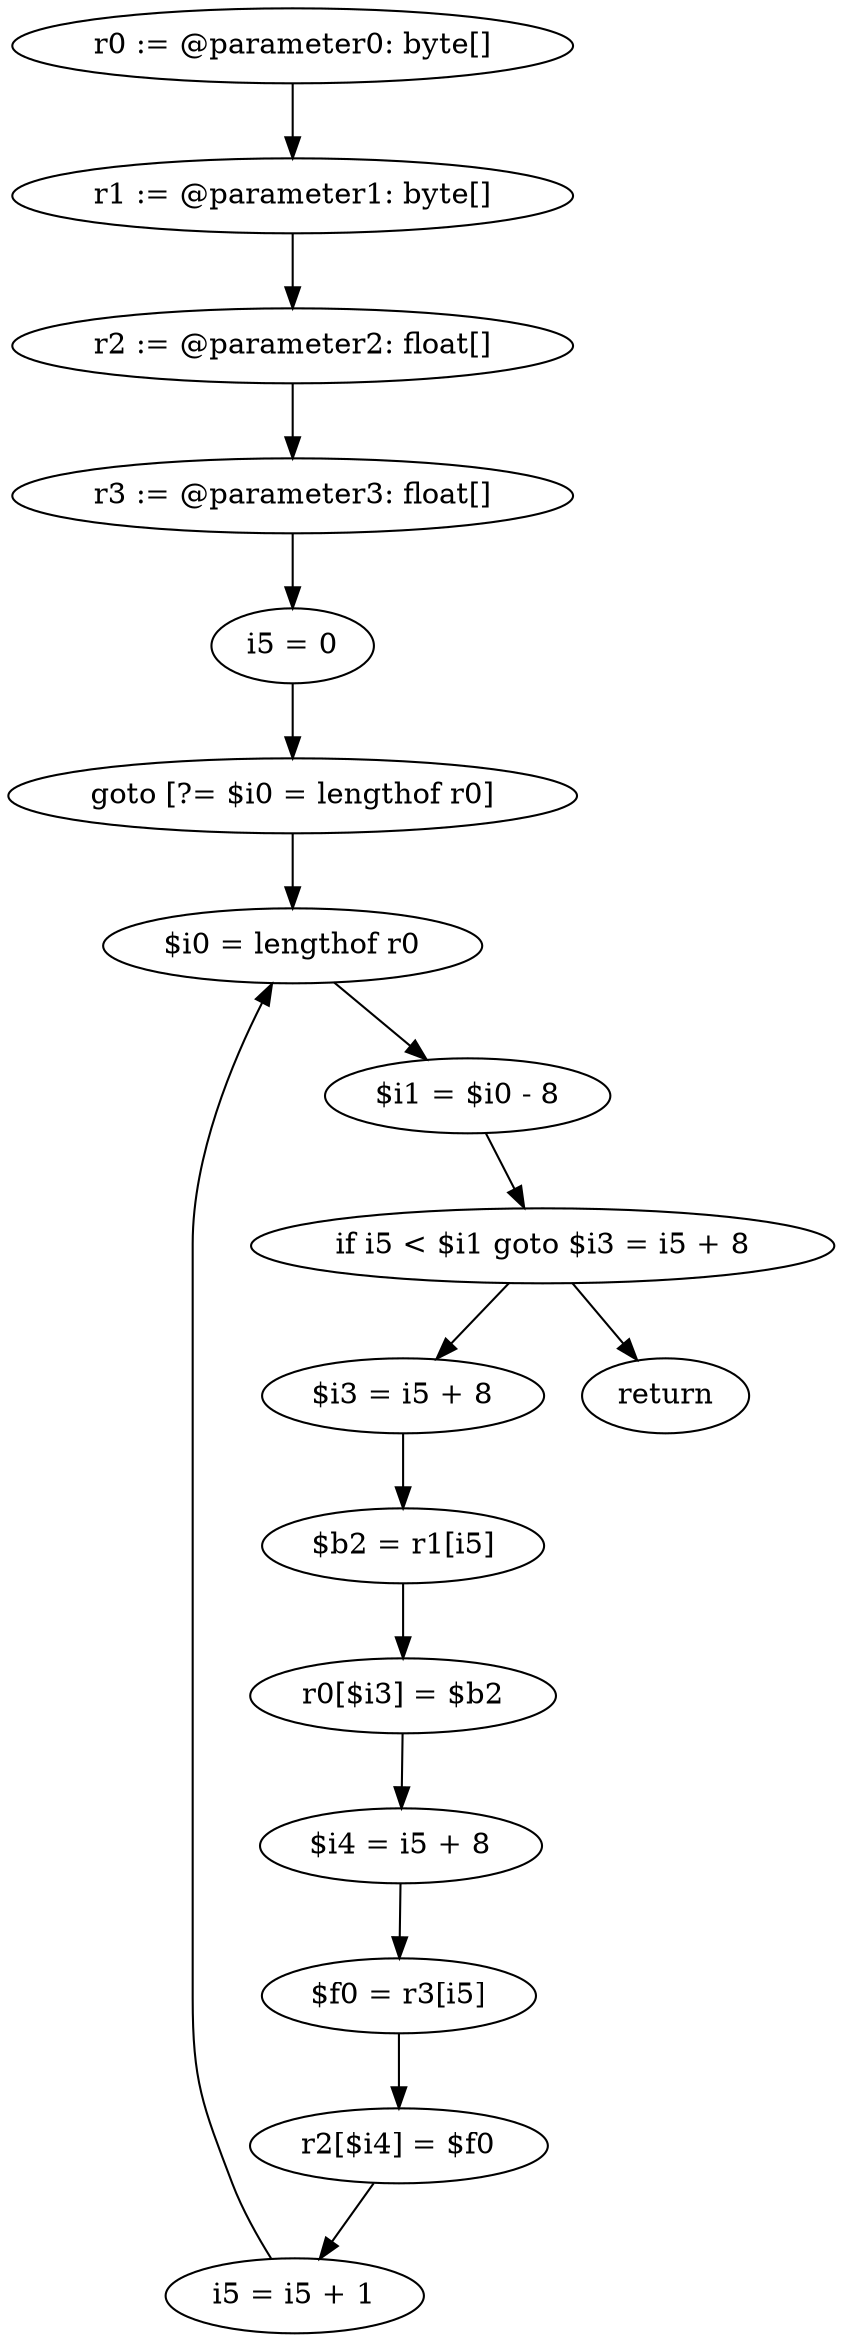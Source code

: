 digraph "unitGraph" {
    "r0 := @parameter0: byte[]"
    "r1 := @parameter1: byte[]"
    "r2 := @parameter2: float[]"
    "r3 := @parameter3: float[]"
    "i5 = 0"
    "goto [?= $i0 = lengthof r0]"
    "$i3 = i5 + 8"
    "$b2 = r1[i5]"
    "r0[$i3] = $b2"
    "$i4 = i5 + 8"
    "$f0 = r3[i5]"
    "r2[$i4] = $f0"
    "i5 = i5 + 1"
    "$i0 = lengthof r0"
    "$i1 = $i0 - 8"
    "if i5 < $i1 goto $i3 = i5 + 8"
    "return"
    "r0 := @parameter0: byte[]"->"r1 := @parameter1: byte[]";
    "r1 := @parameter1: byte[]"->"r2 := @parameter2: float[]";
    "r2 := @parameter2: float[]"->"r3 := @parameter3: float[]";
    "r3 := @parameter3: float[]"->"i5 = 0";
    "i5 = 0"->"goto [?= $i0 = lengthof r0]";
    "goto [?= $i0 = lengthof r0]"->"$i0 = lengthof r0";
    "$i3 = i5 + 8"->"$b2 = r1[i5]";
    "$b2 = r1[i5]"->"r0[$i3] = $b2";
    "r0[$i3] = $b2"->"$i4 = i5 + 8";
    "$i4 = i5 + 8"->"$f0 = r3[i5]";
    "$f0 = r3[i5]"->"r2[$i4] = $f0";
    "r2[$i4] = $f0"->"i5 = i5 + 1";
    "i5 = i5 + 1"->"$i0 = lengthof r0";
    "$i0 = lengthof r0"->"$i1 = $i0 - 8";
    "$i1 = $i0 - 8"->"if i5 < $i1 goto $i3 = i5 + 8";
    "if i5 < $i1 goto $i3 = i5 + 8"->"return";
    "if i5 < $i1 goto $i3 = i5 + 8"->"$i3 = i5 + 8";
}
